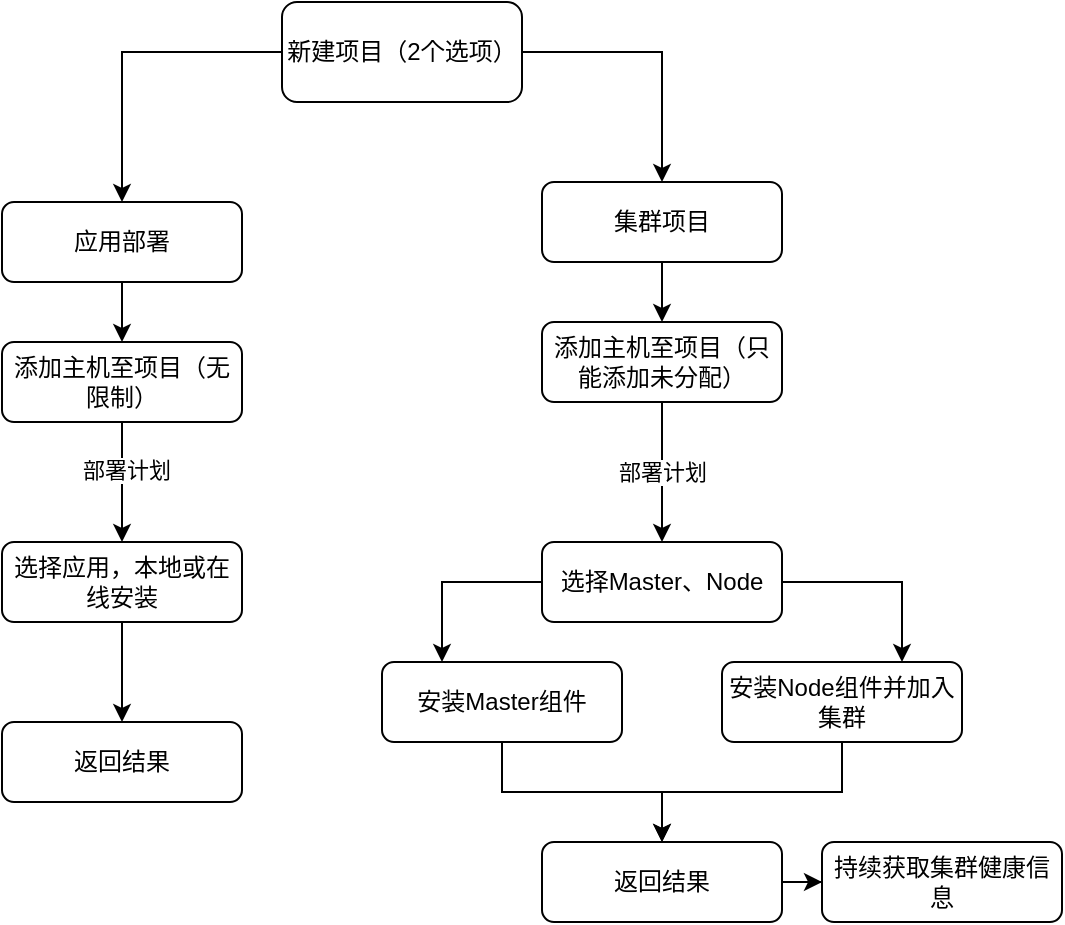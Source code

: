 <mxfile version="13.8.5" type="github"><diagram id="C5RBs43oDa-KdzZeNtuy" name="新建项目"><mxGraphModel dx="1038" dy="536" grid="1" gridSize="10" guides="1" tooltips="1" connect="1" arrows="1" fold="1" page="1" pageScale="1" pageWidth="827" pageHeight="1169" math="0" shadow="0"><root><mxCell id="WIyWlLk6GJQsqaUBKTNV-0"/><mxCell id="WIyWlLk6GJQsqaUBKTNV-1" parent="WIyWlLk6GJQsqaUBKTNV-0"/><mxCell id="vt8k_-HEuHU9Rr-crdl5-10" style="edgeStyle=orthogonalEdgeStyle;rounded=0;orthogonalLoop=1;jettySize=auto;html=1;" edge="1" parent="WIyWlLk6GJQsqaUBKTNV-1" source="vt8k_-HEuHU9Rr-crdl5-19" target="WIyWlLk6GJQsqaUBKTNV-7"><mxGeometry relative="1" as="geometry"/></mxCell><mxCell id="vt8k_-HEuHU9Rr-crdl5-11" style="edgeStyle=orthogonalEdgeStyle;rounded=0;orthogonalLoop=1;jettySize=auto;html=1;entryX=0.5;entryY=0;entryDx=0;entryDy=0;exitX=1;exitY=0.5;exitDx=0;exitDy=0;" edge="1" parent="WIyWlLk6GJQsqaUBKTNV-1" source="vt8k_-HEuHU9Rr-crdl5-19" target="vt8k_-HEuHU9Rr-crdl5-1"><mxGeometry relative="1" as="geometry"/></mxCell><mxCell id="vt8k_-HEuHU9Rr-crdl5-3" style="edgeStyle=orthogonalEdgeStyle;rounded=0;orthogonalLoop=1;jettySize=auto;html=1;" edge="1" parent="WIyWlLk6GJQsqaUBKTNV-1" source="WIyWlLk6GJQsqaUBKTNV-7" target="WIyWlLk6GJQsqaUBKTNV-12"><mxGeometry relative="1" as="geometry"/></mxCell><mxCell id="WIyWlLk6GJQsqaUBKTNV-7" value="应用部署" style="rounded=1;whiteSpace=wrap;html=1;fontSize=12;glass=0;strokeWidth=1;shadow=0;" parent="WIyWlLk6GJQsqaUBKTNV-1" vertex="1"><mxGeometry x="80" y="280" width="120" height="40" as="geometry"/></mxCell><mxCell id="vt8k_-HEuHU9Rr-crdl5-5" value="" style="edgeStyle=orthogonalEdgeStyle;rounded=0;orthogonalLoop=1;jettySize=auto;html=1;" edge="1" parent="WIyWlLk6GJQsqaUBKTNV-1" source="WIyWlLk6GJQsqaUBKTNV-12" target="vt8k_-HEuHU9Rr-crdl5-4"><mxGeometry relative="1" as="geometry"/></mxCell><mxCell id="vt8k_-HEuHU9Rr-crdl5-23" value="部署计划" style="edgeLabel;html=1;align=center;verticalAlign=middle;resizable=0;points=[];" vertex="1" connectable="0" parent="vt8k_-HEuHU9Rr-crdl5-5"><mxGeometry x="-0.213" y="2" relative="1" as="geometry"><mxPoint as="offset"/></mxGeometry></mxCell><mxCell id="WIyWlLk6GJQsqaUBKTNV-12" value="添加主机至项目（无限制）" style="rounded=1;whiteSpace=wrap;html=1;fontSize=12;glass=0;strokeWidth=1;shadow=0;" parent="WIyWlLk6GJQsqaUBKTNV-1" vertex="1"><mxGeometry x="80" y="350" width="120" height="40" as="geometry"/></mxCell><mxCell id="vt8k_-HEuHU9Rr-crdl5-13" value="" style="edgeStyle=orthogonalEdgeStyle;rounded=0;orthogonalLoop=1;jettySize=auto;html=1;" edge="1" parent="WIyWlLk6GJQsqaUBKTNV-1" source="vt8k_-HEuHU9Rr-crdl5-1" target="vt8k_-HEuHU9Rr-crdl5-12"><mxGeometry relative="1" as="geometry"/></mxCell><mxCell id="vt8k_-HEuHU9Rr-crdl5-1" value="集群项目" style="rounded=1;whiteSpace=wrap;html=1;fontSize=12;glass=0;strokeWidth=1;shadow=0;" vertex="1" parent="WIyWlLk6GJQsqaUBKTNV-1"><mxGeometry x="350" y="270" width="120" height="40" as="geometry"/></mxCell><mxCell id="vt8k_-HEuHU9Rr-crdl5-7" value="" style="edgeStyle=orthogonalEdgeStyle;rounded=0;orthogonalLoop=1;jettySize=auto;html=1;" edge="1" parent="WIyWlLk6GJQsqaUBKTNV-1" source="vt8k_-HEuHU9Rr-crdl5-4" target="vt8k_-HEuHU9Rr-crdl5-6"><mxGeometry relative="1" as="geometry"/></mxCell><mxCell id="vt8k_-HEuHU9Rr-crdl5-4" value="选择应用，本地或在线安装" style="rounded=1;whiteSpace=wrap;html=1;fontSize=12;glass=0;strokeWidth=1;shadow=0;" vertex="1" parent="WIyWlLk6GJQsqaUBKTNV-1"><mxGeometry x="80" y="450" width="120" height="40" as="geometry"/></mxCell><mxCell id="vt8k_-HEuHU9Rr-crdl5-6" value="返回结果" style="rounded=1;whiteSpace=wrap;html=1;fontSize=12;glass=0;strokeWidth=1;shadow=0;" vertex="1" parent="WIyWlLk6GJQsqaUBKTNV-1"><mxGeometry x="80" y="540" width="120" height="40" as="geometry"/></mxCell><mxCell id="vt8k_-HEuHU9Rr-crdl5-15" value="部署计划" style="edgeStyle=orthogonalEdgeStyle;rounded=0;orthogonalLoop=1;jettySize=auto;html=1;" edge="1" parent="WIyWlLk6GJQsqaUBKTNV-1" source="vt8k_-HEuHU9Rr-crdl5-12" target="vt8k_-HEuHU9Rr-crdl5-14"><mxGeometry relative="1" as="geometry"/></mxCell><mxCell id="vt8k_-HEuHU9Rr-crdl5-12" value="添加主机至项目（只能添加未分配）" style="rounded=1;whiteSpace=wrap;html=1;fontSize=12;glass=0;strokeWidth=1;shadow=0;" vertex="1" parent="WIyWlLk6GJQsqaUBKTNV-1"><mxGeometry x="350" y="340" width="120" height="40" as="geometry"/></mxCell><mxCell id="vt8k_-HEuHU9Rr-crdl5-31" style="edgeStyle=orthogonalEdgeStyle;rounded=0;orthogonalLoop=1;jettySize=auto;html=1;exitX=0;exitY=0.5;exitDx=0;exitDy=0;entryX=0.25;entryY=0;entryDx=0;entryDy=0;" edge="1" parent="WIyWlLk6GJQsqaUBKTNV-1" source="vt8k_-HEuHU9Rr-crdl5-14" target="vt8k_-HEuHU9Rr-crdl5-20"><mxGeometry relative="1" as="geometry"/></mxCell><mxCell id="vt8k_-HEuHU9Rr-crdl5-32" style="edgeStyle=orthogonalEdgeStyle;rounded=0;orthogonalLoop=1;jettySize=auto;html=1;entryX=0.75;entryY=0;entryDx=0;entryDy=0;exitX=1;exitY=0.5;exitDx=0;exitDy=0;" edge="1" parent="WIyWlLk6GJQsqaUBKTNV-1" source="vt8k_-HEuHU9Rr-crdl5-14" target="vt8k_-HEuHU9Rr-crdl5-21"><mxGeometry relative="1" as="geometry"/></mxCell><mxCell id="vt8k_-HEuHU9Rr-crdl5-14" value="选择Master、Node" style="rounded=1;whiteSpace=wrap;html=1;fontSize=12;glass=0;strokeWidth=1;shadow=0;" vertex="1" parent="WIyWlLk6GJQsqaUBKTNV-1"><mxGeometry x="350" y="450" width="120" height="40" as="geometry"/></mxCell><mxCell id="vt8k_-HEuHU9Rr-crdl5-36" value="" style="edgeStyle=orthogonalEdgeStyle;rounded=0;orthogonalLoop=1;jettySize=auto;html=1;" edge="1" parent="WIyWlLk6GJQsqaUBKTNV-1" source="vt8k_-HEuHU9Rr-crdl5-16" target="vt8k_-HEuHU9Rr-crdl5-35"><mxGeometry relative="1" as="geometry"/></mxCell><mxCell id="vt8k_-HEuHU9Rr-crdl5-16" value="返回结果" style="rounded=1;whiteSpace=wrap;html=1;fontSize=12;glass=0;strokeWidth=1;shadow=0;" vertex="1" parent="WIyWlLk6GJQsqaUBKTNV-1"><mxGeometry x="350" y="600" width="120" height="40" as="geometry"/></mxCell><mxCell id="vt8k_-HEuHU9Rr-crdl5-19" value="新建项目（2个选项）" style="rounded=1;whiteSpace=wrap;html=1;" vertex="1" parent="WIyWlLk6GJQsqaUBKTNV-1"><mxGeometry x="220" y="180" width="120" height="50" as="geometry"/></mxCell><mxCell id="vt8k_-HEuHU9Rr-crdl5-33" style="edgeStyle=orthogonalEdgeStyle;rounded=0;orthogonalLoop=1;jettySize=auto;html=1;" edge="1" parent="WIyWlLk6GJQsqaUBKTNV-1" source="vt8k_-HEuHU9Rr-crdl5-20" target="vt8k_-HEuHU9Rr-crdl5-16"><mxGeometry relative="1" as="geometry"/></mxCell><mxCell id="vt8k_-HEuHU9Rr-crdl5-20" value="安装Master组件" style="rounded=1;whiteSpace=wrap;html=1;fontSize=12;glass=0;strokeWidth=1;shadow=0;" vertex="1" parent="WIyWlLk6GJQsqaUBKTNV-1"><mxGeometry x="270" y="510" width="120" height="40" as="geometry"/></mxCell><mxCell id="vt8k_-HEuHU9Rr-crdl5-34" style="edgeStyle=orthogonalEdgeStyle;rounded=0;orthogonalLoop=1;jettySize=auto;html=1;entryX=0.5;entryY=0;entryDx=0;entryDy=0;" edge="1" parent="WIyWlLk6GJQsqaUBKTNV-1" source="vt8k_-HEuHU9Rr-crdl5-21" target="vt8k_-HEuHU9Rr-crdl5-16"><mxGeometry relative="1" as="geometry"/></mxCell><mxCell id="vt8k_-HEuHU9Rr-crdl5-21" value="安装Node组件并加入集群" style="rounded=1;whiteSpace=wrap;html=1;fontSize=12;glass=0;strokeWidth=1;shadow=0;" vertex="1" parent="WIyWlLk6GJQsqaUBKTNV-1"><mxGeometry x="440" y="510" width="120" height="40" as="geometry"/></mxCell><mxCell id="vt8k_-HEuHU9Rr-crdl5-35" value="持续获取集群健康信息" style="rounded=1;whiteSpace=wrap;html=1;fontSize=12;glass=0;strokeWidth=1;shadow=0;" vertex="1" parent="WIyWlLk6GJQsqaUBKTNV-1"><mxGeometry x="490" y="600" width="120" height="40" as="geometry"/></mxCell></root></mxGraphModel></diagram></mxfile>